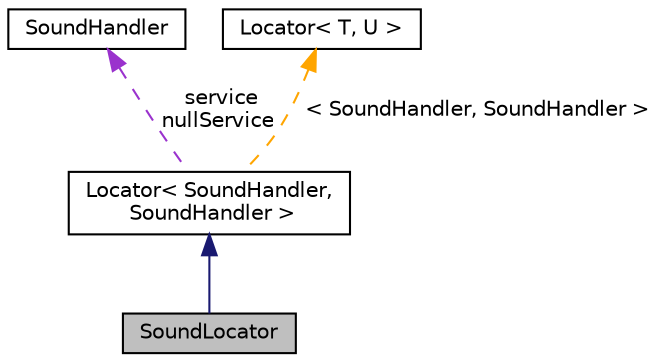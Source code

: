 digraph "SoundLocator"
{
 // INTERACTIVE_SVG=YES
 // LATEX_PDF_SIZE
  edge [fontname="Helvetica",fontsize="10",labelfontname="Helvetica",labelfontsize="10"];
  node [fontname="Helvetica",fontsize="10",shape=record];
  Node1 [label="SoundLocator",height=0.2,width=0.4,color="black", fillcolor="grey75", style="filled", fontcolor="black",tooltip=" "];
  Node2 -> Node1 [dir="back",color="midnightblue",fontsize="10",style="solid",fontname="Helvetica"];
  Node2 [label="Locator\< SoundHandler,\l SoundHandler \>",height=0.2,width=0.4,color="black", fillcolor="white", style="filled",URL="$d2/d23/class_locator.html",tooltip=" "];
  Node3 -> Node2 [dir="back",color="darkorchid3",fontsize="10",style="dashed",label=" service\nnullService" ,fontname="Helvetica"];
  Node3 [label="SoundHandler",height=0.2,width=0.4,color="black", fillcolor="white", style="filled",URL="$d1/d8c/class_sound_handler.html",tooltip=" "];
  Node4 -> Node2 [dir="back",color="orange",fontsize="10",style="dashed",label=" \< SoundHandler, SoundHandler \>" ,fontname="Helvetica"];
  Node4 [label="Locator\< T, U \>",height=0.2,width=0.4,color="black", fillcolor="white", style="filled",URL="$d2/d23/class_locator.html",tooltip=" "];
}
